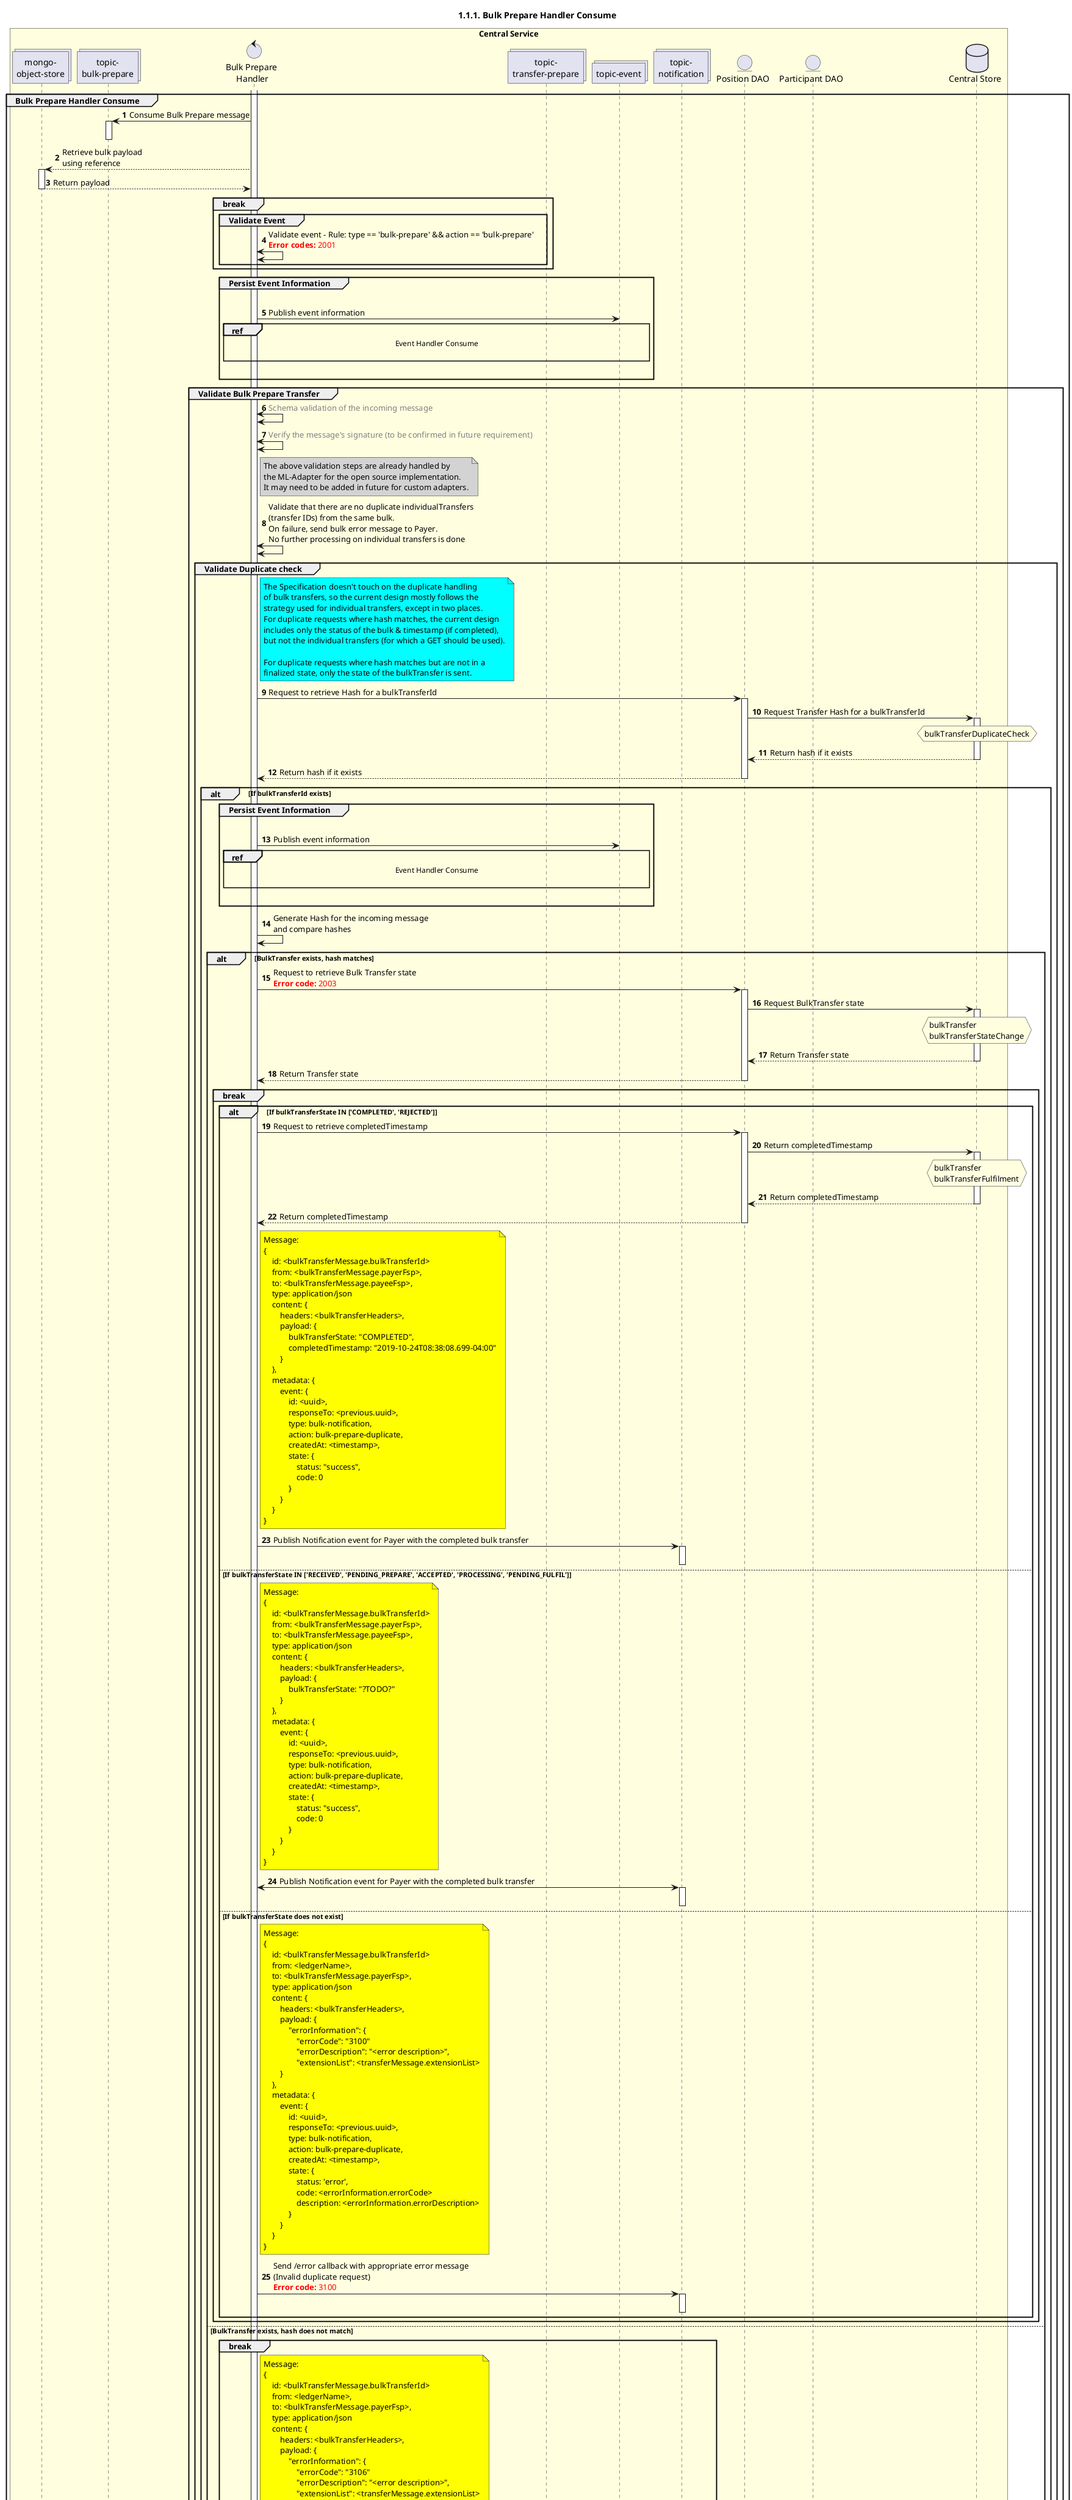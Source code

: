 /'*****
 License
 --------------
 Copyright © 2017 Bill & Melinda Gates Foundation
 The Mojaloop files are made available by the Bill & Melinda Gates Foundation under the Apache License, Version 2.0 (the "License") and you may not use these files except in compliance with the License. You may obtain a copy of the License at
 http://www.apache.org/licenses/LICENSE-2.0
 Unless required by applicable law or agreed to in writing, the Mojaloop files are distributed on an "AS IS" BASIS, WITHOUT WARRANTIES OR CONDITIONS OF ANY KIND, either express or implied. See the License for the specific language governing permissions and limitations under the License.
 Contributors
 --------------
 This is the official list of the Mojaloop project contributors for this file.
 Names of the original copyright holders (individuals or organizations)
 should be listed with a '*' in the first column. People who have
 contributed from an organization can be listed under the organization
 that actually holds the copyright for their contributions (see the
 Gates Foundation organization for an example). Those individuals should have
 their names indented and be marked with a '-'. Email address can be added
 optionally within square brackets <email>.
 * Gates Foundation
 - Name Surname <name.surname@gatesfoundation.com>

 * Samuel Kummary <sam@modusbox.com>
 --------------
 ******'/

@startuml
' declare title
title 1.1.1. Bulk Prepare Handler Consume

autonumber

' Actor Keys:
'   boundary - APIs/Interfaces, etc
'   collections - Kafka Topics
'   control - Kafka Consumers
'   entity - Database Access Objects
'   database - Database Persistance Store

' declare actors
collections "topic-\nbulk-prepare" as TOPIC_BULK_PREPARE
collections "mongo-\nobject-store" as OBJECT_STORE
control "Bulk Prepare \nHandler" as BULK_PREP_HANDLER
collections "topic-\ntransfer-prepare" as TOPIC_TRANSFER_PREPARE
collections "topic-event" as TOPIC_EVENTS
collections "topic-\nnotification" as TOPIC_NOTIFICATIONS
entity "Position DAO" as POS_DAO
entity "Participant DAO" as PARTICIPANT_DAO
database "Central Store" as DB

box "Central Service" #LightYellow
    participant OBJECT_STORE
    participant TOPIC_BULK_PREPARE
    participant BULK_PREP_HANDLER
    participant TOPIC_TRANSFER_PREPARE
    participant TOPIC_EVENTS
    participant TOPIC_NOTIFICATIONS
    participant POS_DAO
    participant PARTICIPANT_DAO
    participant DB
end box

' start flow
activate BULK_PREP_HANDLER
group Bulk Prepare Handler Consume
    TOPIC_BULK_PREPARE <- BULK_PREP_HANDLER: Consume Bulk Prepare message
    activate TOPIC_BULK_PREPARE
    deactivate TOPIC_BULK_PREPARE

    BULK_PREP_HANDLER --> OBJECT_STORE: Retrieve bulk payload\nusing reference
    activate OBJECT_STORE
    OBJECT_STORE --> BULK_PREP_HANDLER: Return payload
    deactivate OBJECT_STORE

    break
        group Validate Event
            BULK_PREP_HANDLER <-> BULK_PREP_HANDLER: Validate event - Rule: type == 'bulk-prepare' && action == 'bulk-prepare'\n<color #FF0000><b>Error codes:</b> 2001</color>
        end
    end

    group Persist Event Information
        |||
        BULK_PREP_HANDLER -> TOPIC_EVENTS: Publish event information
        ref over BULK_PREP_HANDLER, TOPIC_EVENTS :  Event Handler Consume\n
        |||
    end

    group Validate Bulk Prepare Transfer 
        BULK_PREP_HANDLER <-> BULK_PREP_HANDLER: <color #gray>Schema validation of the incoming message</color>
        BULK_PREP_HANDLER <-> BULK_PREP_HANDLER: <color #gray>Verify the message's signature (to be confirmed in future requirement)</color>
        note right of BULK_PREP_HANDLER #lightgrey
            The above validation steps are already handled by
            the ML-Adapter for the open source implementation.
            It may need to be added in future for custom adapters.
        end note
        BULK_PREP_HANDLER <-> BULK_PREP_HANDLER: Validate that there are no duplicate individualTransfers \n(transfer IDs) from the same bulk. \nOn failure, send bulk error message to Payer. \nNo further processing on individual transfers is done
        group Validate Duplicate check
            note right of BULK_PREP_HANDLER #Cyan
                The Specification doesn't touch on the duplicate handling
                of bulk transfers, so the current design mostly follows the
                strategy used for individual transfers, except in two places.
                For duplicate requests where hash matches, the current design
                includes only the status of the bulk & timestamp (if completed),
                but not the individual transfers (for which a GET should be used).

                For duplicate requests where hash matches but are not in a
                finalized state, only the state of the bulkTransfer is sent.
            end note
            BULK_PREP_HANDLER -> POS_DAO: Request to retrieve Hash for a bulkTransferId
            activate POS_DAO
            POS_DAO -> DB: Request Transfer Hash for a bulkTransferId
            activate DB
            hnote over DB #lightyellow
                bulkTransferDuplicateCheck
            end note
            POS_DAO <-- DB: Return hash if it exists
            deactivate DB
            BULK_PREP_HANDLER <-- POS_DAO: Return hash if it exists
            deactivate POS_DAO

            alt If bulkTransferId exists
                group Persist Event Information
                    |||
                    BULK_PREP_HANDLER -> TOPIC_EVENTS: Publish event information
                    ref over BULK_PREP_HANDLER, TOPIC_EVENTS :  Event Handler Consume\n
                    |||
                end
                BULK_PREP_HANDLER -> BULK_PREP_HANDLER: Generate Hash for the incoming message \nand compare hashes

                alt BulkTransfer exists, hash matches    
                    BULK_PREP_HANDLER -> POS_DAO: Request to retrieve Bulk Transfer state \n<color #FF0000><b>Error code:</b> 2003</color>
                    activate POS_DAO
                    POS_DAO -> DB: Request BulkTransfer state
                    hnote over DB #lightyellow
                        bulkTransfer
                        bulkTransferStateChange
                    end note
                    activate DB
                    POS_DAO <-- DB: Return Transfer state
                    deactivate DB
                    POS_DAO --> BULK_PREP_HANDLER: Return Transfer state
                    deactivate POS_DAO
                    break
                        alt If bulkTransferState IN ['COMPLETED', 'REJECTED']
                            BULK_PREP_HANDLER -> POS_DAO: Request to retrieve completedTimestamp
                            activate POS_DAO
                            POS_DAO -> DB: Return completedTimestamp
                            activate DB
                            hnote over DB #lightyellow
                                bulkTransfer
                                bulkTransferFulfilment
                            end note
                            POS_DAO <-- DB: Return completedTimestamp
                            deactivate DB
                            BULK_PREP_HANDLER <-- POS_DAO: Return completedTimestamp
                            deactivate POS_DAO
                            ' loop for each individual transfer in the bulk
                            '     BULK_PREP_HANDLER -> POS_DAO: Request to retrieve fulfilment, completedTimestamp \nfor each individual transferId
                            '     activate POS_DAO
                            '     POS_DAO -> DB: Request fulfilment, \ncompletedTimestamp for the transferId
                            '     activate DB
                            '     hnote over DB #lightyellow
                            '         transfer
                            '         transferFulfilment
                            '     end note
                            '     POS_DAO <-- DB: Return fulfilment, completedTimestamp \n(if they exist) for individual transfers
                            '     deactivate DB
                            '     BULK_PREP_HANDLER <-- POS_DAO: Return fulfilment, completedTimestamp \n(if they exist) for individual transfers
                            '     deactivate POS_DAO
                            ' end
                            note right of BULK_PREP_HANDLER #yellow
                                Message:
                                {
                                    id: <bulkTransferMessage.bulkTransferId>
                                    from: <bulkTransferMessage.payerFsp>,
                                    to: <bulkTransferMessage.payeeFsp>,
                                    type: application/json
                                    content: {
                                        headers: <bulkTransferHeaders>,
                                        payload: {
                                            bulkTransferState: "COMPLETED",
                                            completedTimestamp: "2019-10-24T08:38:08.699-04:00"
                                        }
                                    },
                                    metadata: {
                                        event: {
                                            id: <uuid>,
                                            responseTo: <previous.uuid>,
                                            type: bulk-notification,
                                            action: bulk-prepare-duplicate,
                                            createdAt: <timestamp>,
                                            state: {
                                                status: "success",
                                                code: 0
                                            }
                                        }
                                    }
                                }
                            end note
                            BULK_PREP_HANDLER -> TOPIC_NOTIFICATIONS: Publish Notification event for Payer with the completed bulk transfer
                            activate TOPIC_NOTIFICATIONS
                            deactivate TOPIC_NOTIFICATIONS
                        else If bulkTransferState IN ['RECEIVED', 'PENDING_PREPARE', 'ACCEPTED', 'PROCESSING', 'PENDING_FULFIL']
                            note right of BULK_PREP_HANDLER #yellow
                                Message:
                                {
                                    id: <bulkTransferMessage.bulkTransferId>
                                    from: <bulkTransferMessage.payerFsp>,
                                    to: <bulkTransferMessage.payeeFsp>,
                                    type: application/json
                                    content: {
                                        headers: <bulkTransferHeaders>,
                                        payload: {
                                            bulkTransferState: "?TODO?"
                                        }
                                    },
                                    metadata: {
                                        event: {
                                            id: <uuid>,
                                            responseTo: <previous.uuid>,
                                            type: bulk-notification,
                                            action: bulk-prepare-duplicate,
                                            createdAt: <timestamp>,
                                            state: {
                                                status: "success",
                                                code: 0
                                            }
                                        }
                                    }
                                }
                            end note
                            BULK_PREP_HANDLER <-> TOPIC_NOTIFICATIONS: Publish Notification event for Payer with the completed bulk transfer
                            activate TOPIC_NOTIFICATIONS
                            deactivate TOPIC_NOTIFICATIONS
                        else If bulkTransferState does not exist
                            note right of BULK_PREP_HANDLER #yellow
                                Message:
                                {
                                    id: <bulkTransferMessage.bulkTransferId>
                                    from: <ledgerName>,
                                    to: <bulkTransferMessage.payerFsp>,
                                    type: application/json
                                    content: {
                                        headers: <bulkTransferHeaders>,
                                        payload: {
                                            "errorInformation": {
                                                "errorCode": "3100"
                                                "errorDescription": "<error description>",
                                                "extensionList": <transferMessage.extensionList>
                                        }
                                    },
                                    metadata: {
                                        event: {
                                            id: <uuid>,
                                            responseTo: <previous.uuid>,
                                            type: bulk-notification,
                                            action: bulk-prepare-duplicate,
                                            createdAt: <timestamp>,
                                            state: {
                                                status: 'error',
                                                code: <errorInformation.errorCode>
                                                description: <errorInformation.errorDescription>
                                            }
                                        }
                                    }
                                }
                            end note
                            BULK_PREP_HANDLER -> TOPIC_NOTIFICATIONS: Send /error callback with appropriate error message\n(Invalid duplicate request)\n<color #FF0000><b>Error code:</b> 3100</color>
                            activate TOPIC_NOTIFICATIONS
                            deactivate TOPIC_NOTIFICATIONS
                        end
                    end
                else BulkTransfer exists, hash does not match
                    break
                        note right of BULK_PREP_HANDLER #yellow
                                Message:
                                {
                                    id: <bulkTransferMessage.bulkTransferId>
                                    from: <ledgerName>,
                                    to: <bulkTransferMessage.payerFsp>,
                                    type: application/json
                                    content: {
                                        headers: <bulkTransferHeaders>,
                                        payload: {
                                            "errorInformation": {
                                                "errorCode": "3106"
                                                "errorDescription": "<error description>",
                                                "extensionList": <transferMessage.extensionList>
                                        }
                                    },
                                    metadata: {
                                        event: {
                                            id: <uuid>,
                                            responseTo: <previous.uuid>,
                                            type: bulk-notification,
                                            action: bulk-prepare-duplicate,
                                            createdAt: <timestamp>,
                                            state: {
                                                status: 'error',
                                                code: <errorInformation.errorCode>
                                                description: <errorInformation.errorDescription>
                                            }
                                        }
                                    }
                                }
                            end note
                        BULK_PREP_HANDLER -> TOPIC_NOTIFICATIONS: Publish Notification (failure) event for Payer\n<color #FF0000><b>Error codes:</b> 3106</color>
                        activate TOPIC_NOTIFICATIONS
                        deactivate TOPIC_NOTIFICATIONS
                    end
                end

            else If bulkTransferId does NOT exist
                BULK_PREP_HANDLER -> POS_DAO: Request to persist Transfer Hash \n<color #FF0000><b>Error code:</b> 2003</color>
                activate POS_DAO
                POS_DAO -> DB: Persist Bulk Transfer message hash
                hnote over DB #lightyellow
                    bulkTransferDuplicateCheck
                end note
                activate DB
                deactivate DB
                POS_DAO --> BULK_PREP_HANDLER: Return success
                deactivate POS_DAO
            end
            deactivate POS_DAO
            
        end

        group Validate Payer
            BULK_PREP_HANDLER -> PARTICIPANT_DAO: Request to retrieve Payer Participant details (if it exists)
            activate PARTICIPANT_DAO
            PARTICIPANT_DAO -> DB: Request Participant details
            hnote over DB #lightyellow
                participant
                participantCurrency
            end note
            activate DB
            PARTICIPANT_DAO <-- DB: Return Participant details if it exists
            deactivate DB
            PARTICIPANT_DAO --> BULK_PREP_HANDLER: Return Participant details if it exists
            deactivate PARTICIPANT_DAO
            BULK_PREP_HANDLER <-> BULK_PREP_HANDLER: Validate Payer\n<color #FF0000><b>Error codes:</b> 3202</color>
        end
        group Validate Payee
            BULK_PREP_HANDLER -> PARTICIPANT_DAO: Request to retrieve Payee Participant details (if it exists)
            activate PARTICIPANT_DAO
            PARTICIPANT_DAO -> DB: Request Participant details
            hnote over DB #lightyellow
                participant
                participantCurrency
            end note
            activate DB
            PARTICIPANT_DAO <-- DB: Return Participant details if it exists
            deactivate DB
            PARTICIPANT_DAO --> BULK_PREP_HANDLER: Return Participant details if it exists
            deactivate PARTICIPANT_DAO
            BULK_PREP_HANDLER <-> BULK_PREP_HANDLER: Validate Payee\n<color #FF0000><b>Error codes:</b> 3203</color>
        end
        BULK_PREP_HANDLER <-> BULK_PREP_HANDLER: Validate crypto-condition\n<color #FF0000><b>Error codes:</b> 3100</color>
        
        alt Validate Bulk Prepare Transfer (success)
            group Persist Bulk Transfer State (with bulkTransferState='RECEIVED')
                BULK_PREP_HANDLER -> POS_DAO: Request to persist bulk transfer\n<color #FF0000><b>Error codes:</b> 2003</color>
                activate POS_DAO
                POS_DAO -> DB: Persist bulkTransfer
                hnote over DB #lightyellow
                    bulkTransfer
                    bulkTransferParticipant
                    bulkTransferStateChange
                    bulkTransferExtension
                    bulkTransferAssociation
                end note
                activate DB
                deactivate DB
                POS_DAO --> BULK_PREP_HANDLER: Return success
                deactivate POS_DAO
            end
        else Validate Bulk Prepare Transfer (failure)
            group Persist Bulk Transfer State (with bulkTransferState='INVALID') (Introducing a new status INVALID to mark these entries)
                BULK_PREP_HANDLER -> POS_DAO: Request to persist bulk transfer\n(when Payee/Payer/crypto-condition validation fails)\n<color #FF0000><b>Error codes:</b> 2003</color>
                activate POS_DAO
                POS_DAO -> DB: Persist transfer
                hnote over DB #lightyellow
                    bulkTransfer
                    bulkTransferParticipant
                    bulkTransferStateChange
                    bulkTransferExtension
                    bulkTransferError
                    bulkTransferAssociation
                end note
                activate DB
                deactivate DB
                POS_DAO --> BULK_PREP_HANDLER: Return success
                deactivate POS_DAO
            end
        end

    end
    alt Validate Bulk Prepare Transfer (success)
        BULK_PREP_HANDLER -> BULK_PREP_HANDLER: Break down the bulk into individual transfers\n<color #FF0000><b>Error codes:</b> 2003</color>
        note right of BULK_PREP_HANDLER #lightgrey
            Add elements such as Expiry time, Payer FSP, Payee FSP, etc. to each
            transfer to make their format similar to a single transfer
        end note
        loop for every individual transfer in the bulk
            group Insert Bulk Transfer Association (with bulkProcessingState='RECEIVED')
                BULK_PREP_HANDLER -> POS_DAO: Request to persist bulk transfer association\n<color #FF0000><b>Error codes:</b> 2003</color>
                activate POS_DAO
                POS_DAO -> DB: Insert bulkTransferAssociation
                hnote over DB #lightyellow
                    bulkTransferAssociation
                end note
                activate DB
                deactivate DB
                POS_DAO --> BULK_PREP_HANDLER: Return success
                deactivate POS_DAO
            end

            note right of BULK_PREP_HANDLER #yellow
                Message:
                {
                    id: <transferMessage.transferId>
                    from: <transferMessage.payerFsp>,
                    to: <transferMessage.payeeFsp>,
                    type: application/json
                    content: {
                        headers: <transferHeaders>,
                        payload: <transferMessage>
                    },
                    metadata: {
                        event: {
                            id: <uuid>,
                            responseTo: <previous.uuid>,
                            type: bulk-prepare,
                            action: prepare,
                            createdAt: <timestamp>,
                            state: {
                                status: "success",
                                code: 0
                            }
                        }
                    }
                }
            end note
            BULK_PREP_HANDLER -> TOPIC_TRANSFER_PREPARE: Route & Publish Prepare event to the Payer for the Individual Transfer\n<color #FF0000><b>Error codes:</b> 2003</color>
            activate TOPIC_TRANSFER_PREPARE
            deactivate TOPIC_TRANSFER_PREPARE
        end
    else Validate Bulk Prepare Transfer (failure)
        note right of BULK_PREP_HANDLER #yellow
            Message:
            {
                id: <bulkTransferMessage.bulkTransferId>
                from: <ledgerName>,
                to: <bulkTransferMessage.payerFsp>,
                type: application/json
                content: {
                    headers: <bulkTransferHeaders>,
                    payload: {
                        "errorInformation": {
                            "errorCode": <possible codes: [2003, 3100, 3105, 3106, 3202, 3203, 3300, 3301]>
                            "errorDescription": "<refer to section 7.6 for description>",
                            "extensionList": <transferMessage.extensionList>
                    }
                },
                metadata: {
                    event: {
                        id: <uuid>,
                        responseTo: <previous.uuid>,
                        type: bulk-notification,
                        action: bulk-abort,
                        createdAt: <timestamp>,
                        state: {
                            status: 'error',
                            code: <errorInformation.errorCode>
                            description: <errorInformation.errorDescription>
                        }
                    }
                }
            }
        end note
        BULK_PREP_HANDLER -> TOPIC_NOTIFICATIONS: Publish Notification (failure) event for Payer\n<color #FF0000><b>Error codes:</b> 2003</color>
        activate TOPIC_NOTIFICATIONS
        deactivate TOPIC_NOTIFICATIONS
    end
end
deactivate BULK_PREP_HANDLER
@enduml

